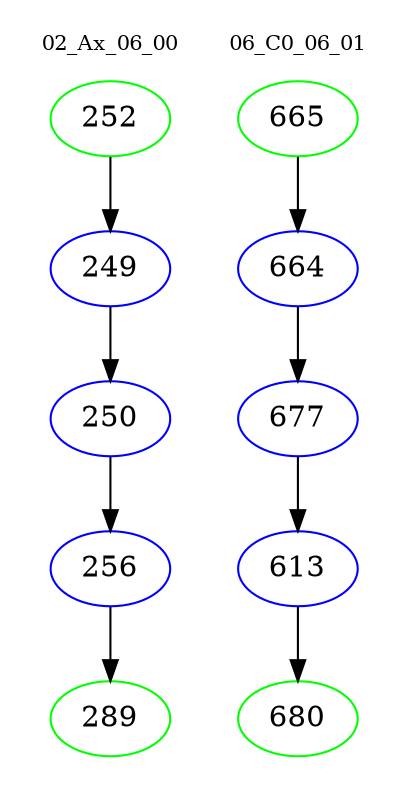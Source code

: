 digraph{
subgraph cluster_0 {
color = white
label = "02_Ax_06_00";
fontsize=10;
T0_252 [label="252", color="green"]
T0_252 -> T0_249 [color="black"]
T0_249 [label="249", color="blue"]
T0_249 -> T0_250 [color="black"]
T0_250 [label="250", color="blue"]
T0_250 -> T0_256 [color="black"]
T0_256 [label="256", color="blue"]
T0_256 -> T0_289 [color="black"]
T0_289 [label="289", color="green"]
}
subgraph cluster_1 {
color = white
label = "06_C0_06_01";
fontsize=10;
T1_665 [label="665", color="green"]
T1_665 -> T1_664 [color="black"]
T1_664 [label="664", color="blue"]
T1_664 -> T1_677 [color="black"]
T1_677 [label="677", color="blue"]
T1_677 -> T1_613 [color="black"]
T1_613 [label="613", color="blue"]
T1_613 -> T1_680 [color="black"]
T1_680 [label="680", color="green"]
}
}
